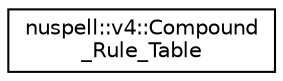 digraph "Graphical Class Hierarchy"
{
 // LATEX_PDF_SIZE
  edge [fontname="Helvetica",fontsize="10",labelfontname="Helvetica",labelfontsize="10"];
  node [fontname="Helvetica",fontsize="10",shape=record];
  rankdir="LR";
  Node0 [label="nuspell::v4::Compound\l_Rule_Table",height=0.2,width=0.4,color="black", fillcolor="white", style="filled",URL="$classnuspell_1_1v4_1_1_compound___rule___table.html",tooltip=" "];
}
